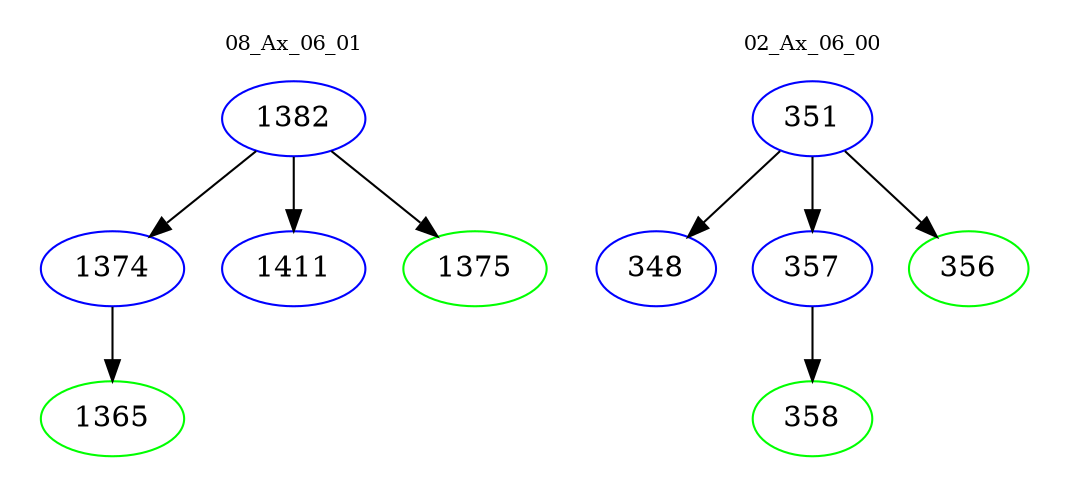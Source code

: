 digraph{
subgraph cluster_0 {
color = white
label = "08_Ax_06_01";
fontsize=10;
T0_1382 [label="1382", color="blue"]
T0_1382 -> T0_1374 [color="black"]
T0_1374 [label="1374", color="blue"]
T0_1374 -> T0_1365 [color="black"]
T0_1365 [label="1365", color="green"]
T0_1382 -> T0_1411 [color="black"]
T0_1411 [label="1411", color="blue"]
T0_1382 -> T0_1375 [color="black"]
T0_1375 [label="1375", color="green"]
}
subgraph cluster_1 {
color = white
label = "02_Ax_06_00";
fontsize=10;
T1_351 [label="351", color="blue"]
T1_351 -> T1_348 [color="black"]
T1_348 [label="348", color="blue"]
T1_351 -> T1_357 [color="black"]
T1_357 [label="357", color="blue"]
T1_357 -> T1_358 [color="black"]
T1_358 [label="358", color="green"]
T1_351 -> T1_356 [color="black"]
T1_356 [label="356", color="green"]
}
}
